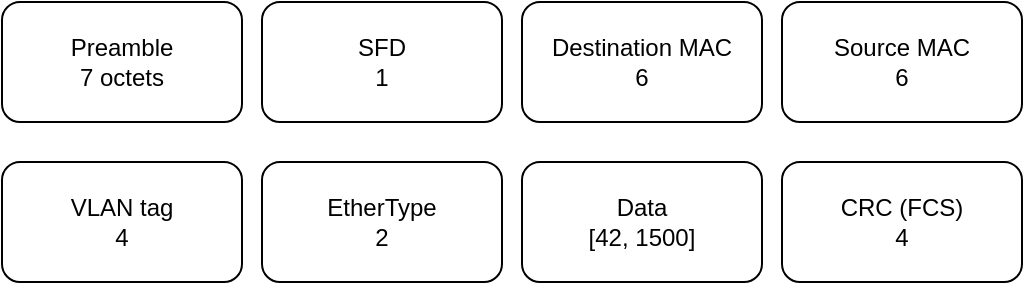<mxfile version="16.4.5" type="device"><diagram id="3mnBXXKbERvcxIAsIS_A" name="Page-1"><mxGraphModel dx="1102" dy="561" grid="1" gridSize="10" guides="1" tooltips="1" connect="1" arrows="1" fold="1" page="1" pageScale="1" pageWidth="850" pageHeight="1100" math="0" shadow="0"><root><mxCell id="0"/><mxCell id="1" parent="0"/><mxCell id="pqx_ykhWHpozUfvnaAtW-1" value="Preamble&lt;br&gt;7 octets" style="rounded=1;whiteSpace=wrap;html=1;" parent="1" vertex="1"><mxGeometry x="360" y="260" width="120" height="60" as="geometry"/></mxCell><mxCell id="pqx_ykhWHpozUfvnaAtW-2" value="SFD&lt;br&gt;1" style="rounded=1;whiteSpace=wrap;html=1;" parent="1" vertex="1"><mxGeometry x="490" y="260" width="120" height="60" as="geometry"/></mxCell><mxCell id="pqx_ykhWHpozUfvnaAtW-3" value="Destination MAC&lt;br&gt;6" style="rounded=1;whiteSpace=wrap;html=1;" parent="1" vertex="1"><mxGeometry x="620" y="260" width="120" height="60" as="geometry"/></mxCell><mxCell id="pqx_ykhWHpozUfvnaAtW-4" value="Source MAC&lt;br&gt;6" style="rounded=1;whiteSpace=wrap;html=1;" parent="1" vertex="1"><mxGeometry x="750" y="260" width="120" height="60" as="geometry"/></mxCell><mxCell id="pqx_ykhWHpozUfvnaAtW-5" value="&lt;div&gt;VLAN tag&lt;/div&gt;&lt;div&gt;4&lt;span style=&quot;white-space: pre&quot;&gt;&lt;/span&gt;&lt;br&gt;&lt;/div&gt;" style="rounded=1;whiteSpace=wrap;html=1;" parent="1" vertex="1"><mxGeometry x="360" y="340" width="120" height="60" as="geometry"/></mxCell><mxCell id="pqx_ykhWHpozUfvnaAtW-6" value="&lt;div&gt;EtherType&lt;/div&gt;&lt;div&gt;2&lt;br&gt;&lt;span style=&quot;white-space: pre&quot;&gt;&lt;/span&gt;&lt;/div&gt;" style="rounded=1;whiteSpace=wrap;html=1;" parent="1" vertex="1"><mxGeometry x="490" y="340" width="120" height="60" as="geometry"/></mxCell><mxCell id="pqx_ykhWHpozUfvnaAtW-7" value="Data&lt;br&gt;[42, 1500]" style="rounded=1;whiteSpace=wrap;html=1;" parent="1" vertex="1"><mxGeometry x="620" y="340" width="120" height="60" as="geometry"/></mxCell><mxCell id="pqx_ykhWHpozUfvnaAtW-8" value="CRC (FCS)&lt;br&gt;4" style="rounded=1;whiteSpace=wrap;html=1;" parent="1" vertex="1"><mxGeometry x="750" y="340" width="120" height="60" as="geometry"/></mxCell></root></mxGraphModel></diagram></mxfile>